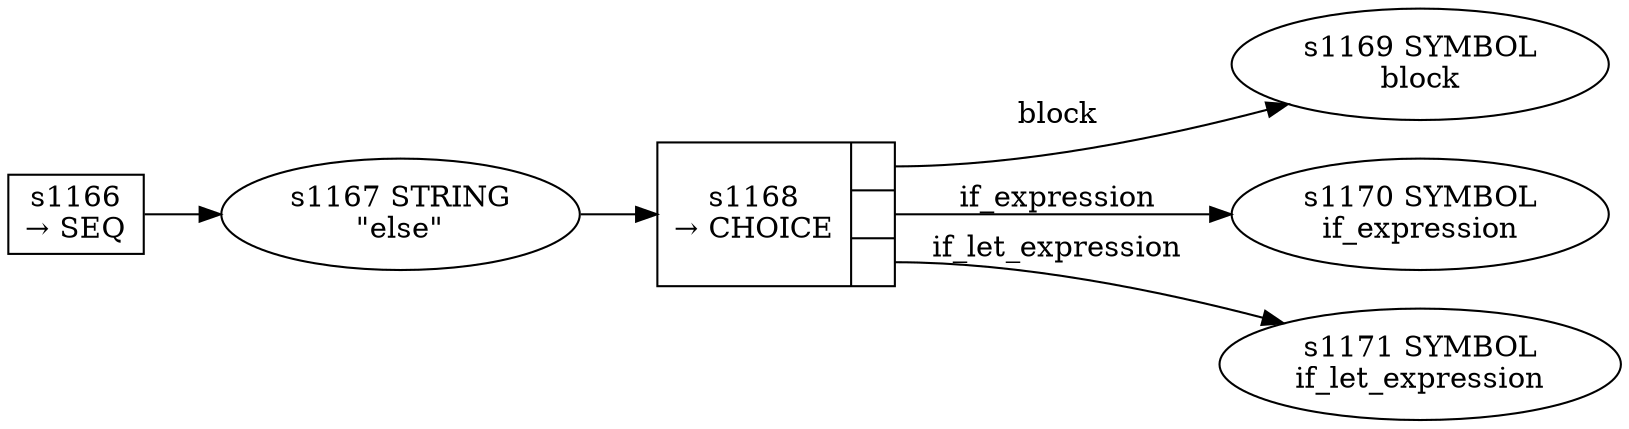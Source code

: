 
  digraph else_tail {
  
    rankdir=LR;
  
    s1166 [label="s1166\n&rarr; SEQ", shape=record, fixedsize=false, peripheries=1];
  s1167 [label="s1167 STRING\n\"else\""];
  s1166 -> s1167 [];
  s1168 [label="{s1168\n&rarr; CHOICE|{<p0>|<p1>|<p2>}}", shape=record, fixedsize=false, peripheries=1];
  s1169 [label="s1169 SYMBOL\nblock" href="rust-grammar.json.block.dot.svg"];
  s1168:p0 -> s1169 [label="block"];
  s1170 [label="s1170 SYMBOL\nif_expression" href="rust-grammar.json.if_expression.dot.svg"];
  s1168:p1 -> s1170 [label="if_expression"];
  s1171 [label="s1171 SYMBOL\nif_let_expression" href="rust-grammar.json.if_let_expression.dot.svg"];
  s1168:p2 -> s1171 [label="if_let_expression"];
  s1167 -> s1168 [];
  
  }
  